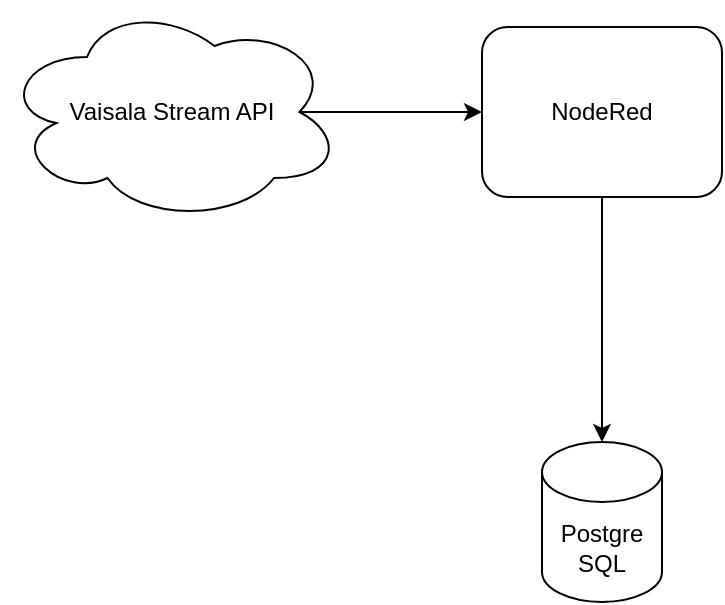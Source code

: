 <mxfile version="26.2.10">
  <diagram name="Page-1" id="-qD69Sw7A46x_fcorurr">
    <mxGraphModel dx="3342" dy="1386" grid="1" gridSize="10" guides="1" tooltips="1" connect="1" arrows="1" fold="1" page="1" pageScale="1" pageWidth="1200" pageHeight="1600" math="0" shadow="0">
      <root>
        <mxCell id="0" />
        <mxCell id="1" parent="0" />
        <mxCell id="sdiMYRnHNIVnozugY2fp-1" value="NodeRed" style="rounded=1;whiteSpace=wrap;html=1;" vertex="1" parent="1">
          <mxGeometry x="320" y="92.5" width="120" height="85" as="geometry" />
        </mxCell>
        <mxCell id="sdiMYRnHNIVnozugY2fp-3" value="Postgre SQL" style="shape=cylinder3;whiteSpace=wrap;html=1;boundedLbl=1;backgroundOutline=1;size=15;" vertex="1" parent="1">
          <mxGeometry x="350" y="300" width="60" height="80" as="geometry" />
        </mxCell>
        <mxCell id="sdiMYRnHNIVnozugY2fp-7" style="edgeStyle=orthogonalEdgeStyle;rounded=0;orthogonalLoop=1;jettySize=auto;html=1;exitX=0.875;exitY=0.5;exitDx=0;exitDy=0;exitPerimeter=0;entryX=0;entryY=0.5;entryDx=0;entryDy=0;" edge="1" parent="1" source="sdiMYRnHNIVnozugY2fp-6" target="sdiMYRnHNIVnozugY2fp-1">
          <mxGeometry relative="1" as="geometry" />
        </mxCell>
        <mxCell id="sdiMYRnHNIVnozugY2fp-6" value="Vaisala Stream API" style="ellipse;shape=cloud;whiteSpace=wrap;html=1;" vertex="1" parent="1">
          <mxGeometry x="80" y="80" width="170" height="110" as="geometry" />
        </mxCell>
        <mxCell id="sdiMYRnHNIVnozugY2fp-8" style="edgeStyle=orthogonalEdgeStyle;rounded=0;orthogonalLoop=1;jettySize=auto;html=1;entryX=0.5;entryY=0;entryDx=0;entryDy=0;entryPerimeter=0;" edge="1" parent="1" source="sdiMYRnHNIVnozugY2fp-1" target="sdiMYRnHNIVnozugY2fp-3">
          <mxGeometry relative="1" as="geometry" />
        </mxCell>
      </root>
    </mxGraphModel>
  </diagram>
</mxfile>
